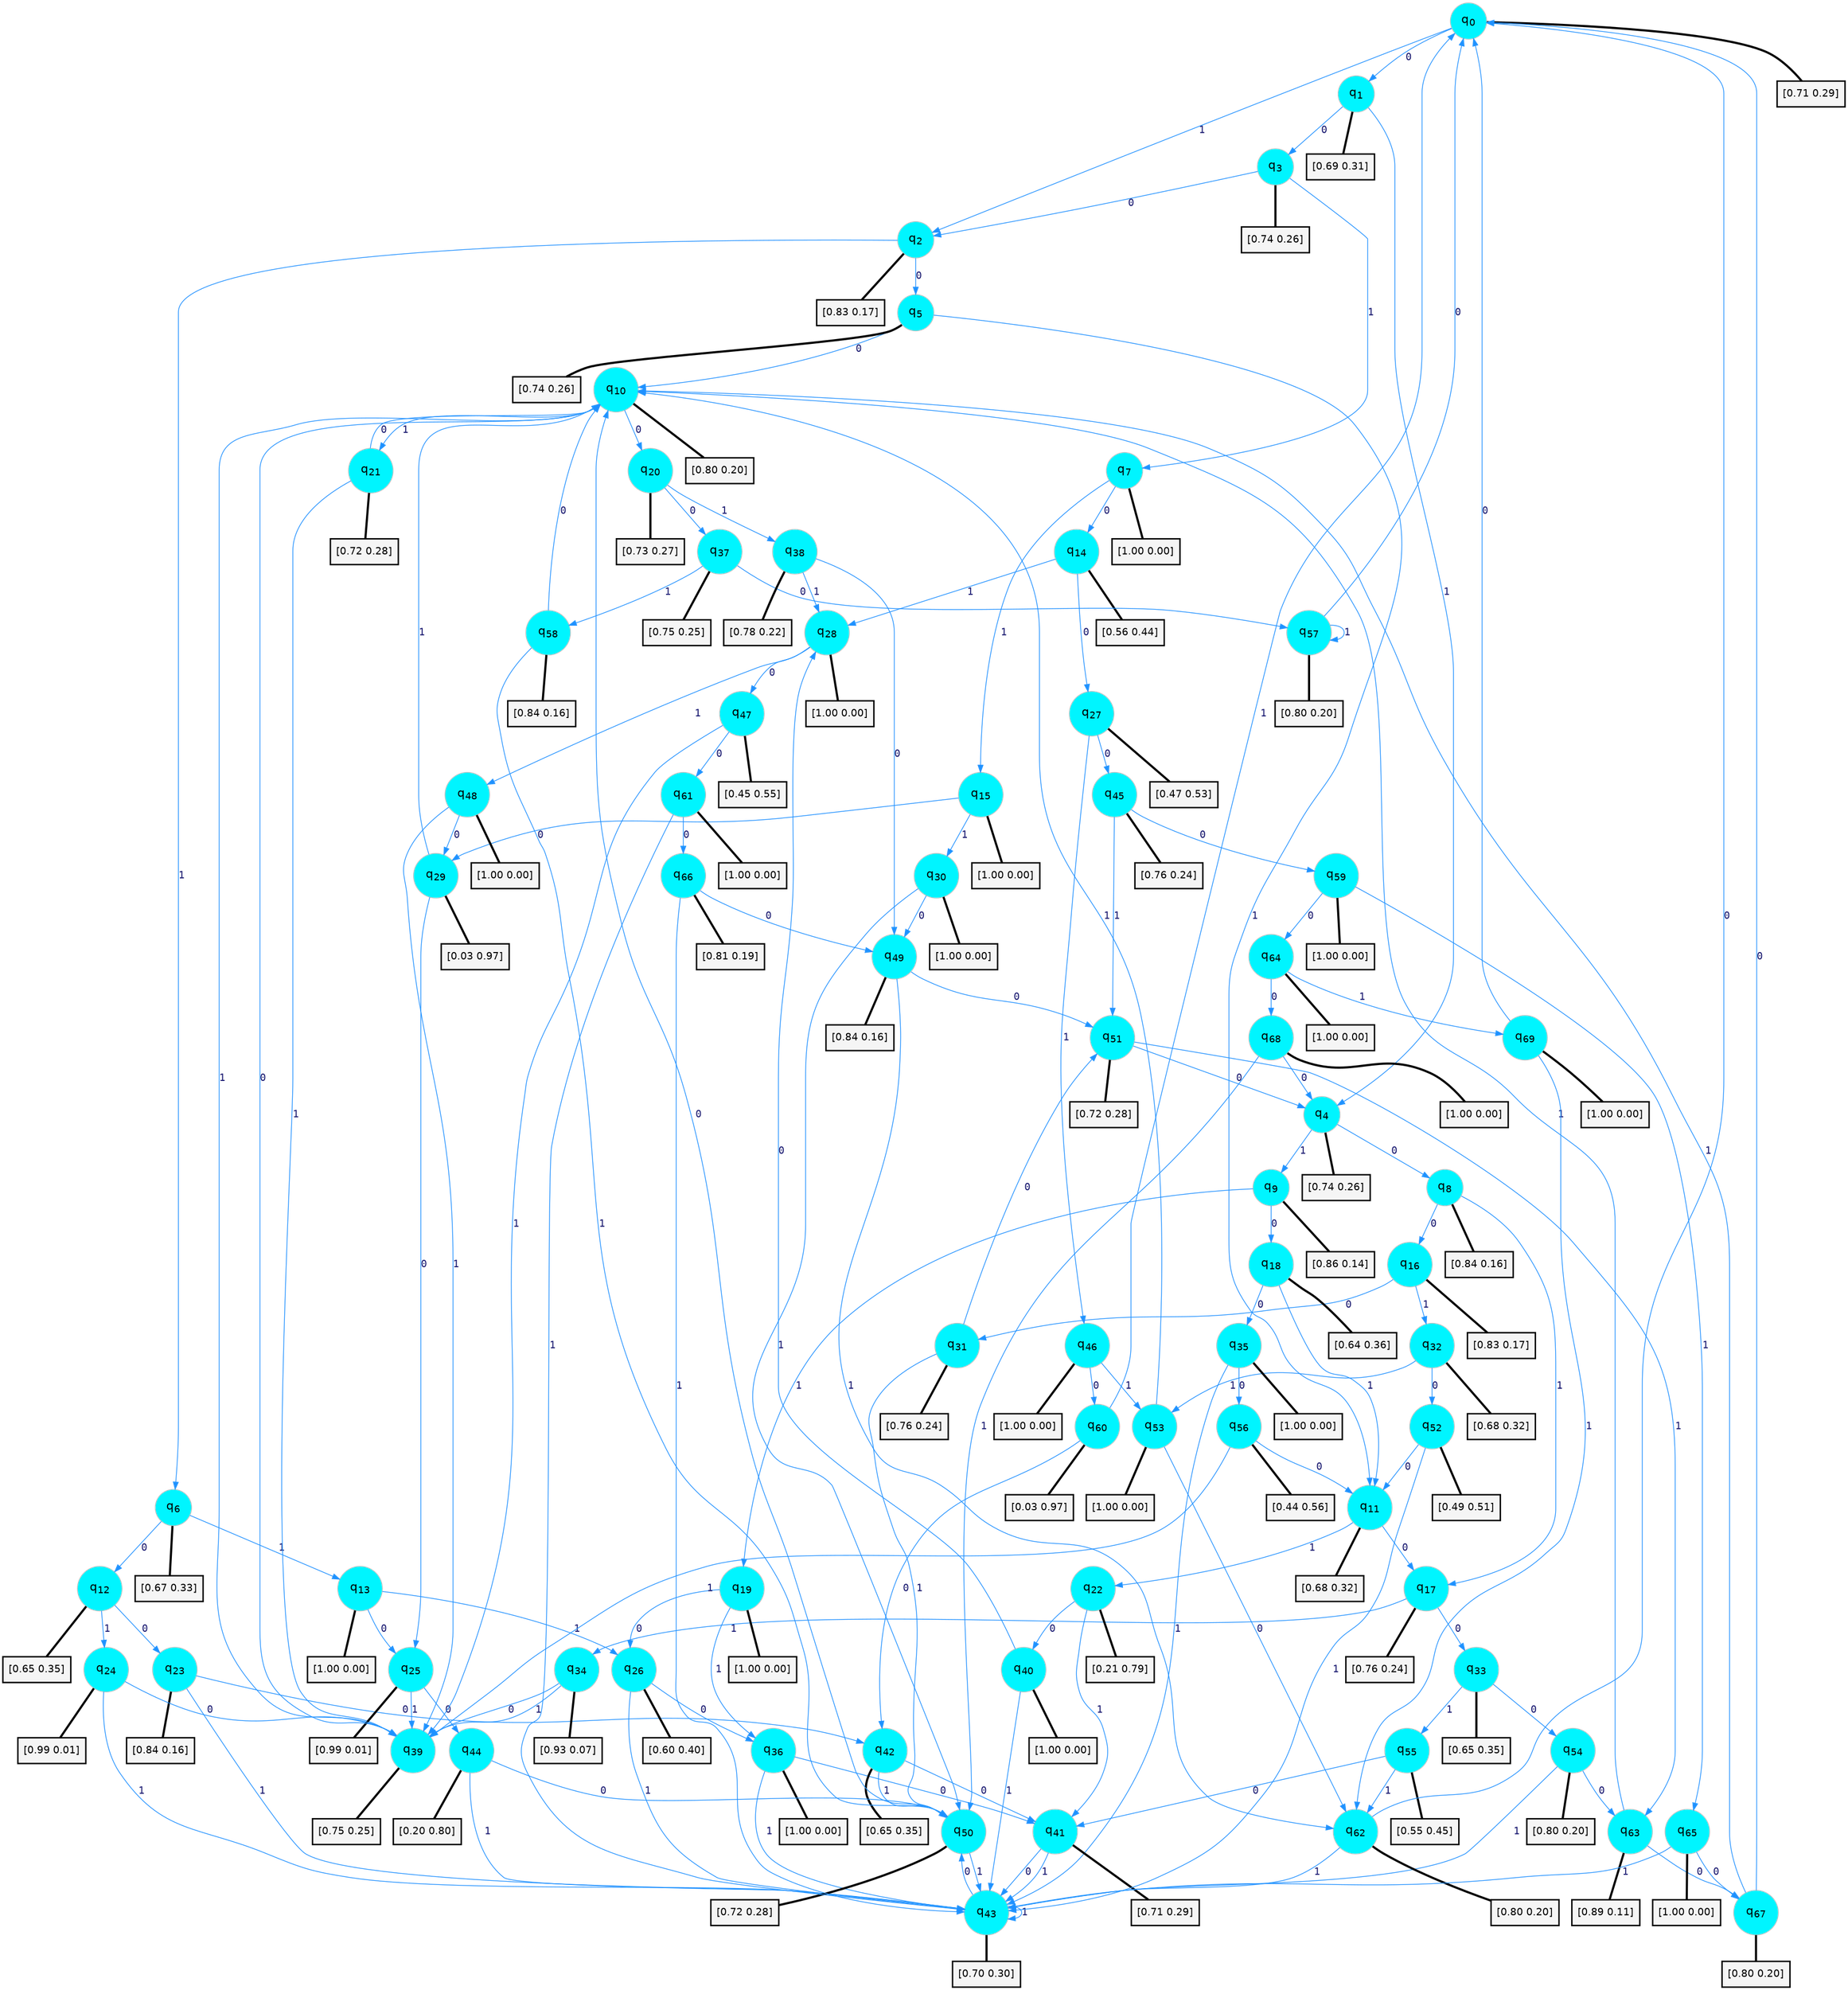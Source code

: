 digraph G {
graph [
bgcolor=transparent, dpi=300, rankdir=TD, size="40,25"];
node [
color=gray, fillcolor=turquoise1, fontcolor=black, fontname=Helvetica, fontsize=16, fontweight=bold, shape=circle, style=filled];
edge [
arrowsize=1, color=dodgerblue1, fontcolor=midnightblue, fontname=courier, fontweight=bold, penwidth=1, style=solid, weight=20];
0[label=<q<SUB>0</SUB>>];
1[label=<q<SUB>1</SUB>>];
2[label=<q<SUB>2</SUB>>];
3[label=<q<SUB>3</SUB>>];
4[label=<q<SUB>4</SUB>>];
5[label=<q<SUB>5</SUB>>];
6[label=<q<SUB>6</SUB>>];
7[label=<q<SUB>7</SUB>>];
8[label=<q<SUB>8</SUB>>];
9[label=<q<SUB>9</SUB>>];
10[label=<q<SUB>10</SUB>>];
11[label=<q<SUB>11</SUB>>];
12[label=<q<SUB>12</SUB>>];
13[label=<q<SUB>13</SUB>>];
14[label=<q<SUB>14</SUB>>];
15[label=<q<SUB>15</SUB>>];
16[label=<q<SUB>16</SUB>>];
17[label=<q<SUB>17</SUB>>];
18[label=<q<SUB>18</SUB>>];
19[label=<q<SUB>19</SUB>>];
20[label=<q<SUB>20</SUB>>];
21[label=<q<SUB>21</SUB>>];
22[label=<q<SUB>22</SUB>>];
23[label=<q<SUB>23</SUB>>];
24[label=<q<SUB>24</SUB>>];
25[label=<q<SUB>25</SUB>>];
26[label=<q<SUB>26</SUB>>];
27[label=<q<SUB>27</SUB>>];
28[label=<q<SUB>28</SUB>>];
29[label=<q<SUB>29</SUB>>];
30[label=<q<SUB>30</SUB>>];
31[label=<q<SUB>31</SUB>>];
32[label=<q<SUB>32</SUB>>];
33[label=<q<SUB>33</SUB>>];
34[label=<q<SUB>34</SUB>>];
35[label=<q<SUB>35</SUB>>];
36[label=<q<SUB>36</SUB>>];
37[label=<q<SUB>37</SUB>>];
38[label=<q<SUB>38</SUB>>];
39[label=<q<SUB>39</SUB>>];
40[label=<q<SUB>40</SUB>>];
41[label=<q<SUB>41</SUB>>];
42[label=<q<SUB>42</SUB>>];
43[label=<q<SUB>43</SUB>>];
44[label=<q<SUB>44</SUB>>];
45[label=<q<SUB>45</SUB>>];
46[label=<q<SUB>46</SUB>>];
47[label=<q<SUB>47</SUB>>];
48[label=<q<SUB>48</SUB>>];
49[label=<q<SUB>49</SUB>>];
50[label=<q<SUB>50</SUB>>];
51[label=<q<SUB>51</SUB>>];
52[label=<q<SUB>52</SUB>>];
53[label=<q<SUB>53</SUB>>];
54[label=<q<SUB>54</SUB>>];
55[label=<q<SUB>55</SUB>>];
56[label=<q<SUB>56</SUB>>];
57[label=<q<SUB>57</SUB>>];
58[label=<q<SUB>58</SUB>>];
59[label=<q<SUB>59</SUB>>];
60[label=<q<SUB>60</SUB>>];
61[label=<q<SUB>61</SUB>>];
62[label=<q<SUB>62</SUB>>];
63[label=<q<SUB>63</SUB>>];
64[label=<q<SUB>64</SUB>>];
65[label=<q<SUB>65</SUB>>];
66[label=<q<SUB>66</SUB>>];
67[label=<q<SUB>67</SUB>>];
68[label=<q<SUB>68</SUB>>];
69[label=<q<SUB>69</SUB>>];
70[label="[0.71 0.29]", shape=box,fontcolor=black, fontname=Helvetica, fontsize=14, penwidth=2, fillcolor=whitesmoke,color=black];
71[label="[0.69 0.31]", shape=box,fontcolor=black, fontname=Helvetica, fontsize=14, penwidth=2, fillcolor=whitesmoke,color=black];
72[label="[0.83 0.17]", shape=box,fontcolor=black, fontname=Helvetica, fontsize=14, penwidth=2, fillcolor=whitesmoke,color=black];
73[label="[0.74 0.26]", shape=box,fontcolor=black, fontname=Helvetica, fontsize=14, penwidth=2, fillcolor=whitesmoke,color=black];
74[label="[0.74 0.26]", shape=box,fontcolor=black, fontname=Helvetica, fontsize=14, penwidth=2, fillcolor=whitesmoke,color=black];
75[label="[0.74 0.26]", shape=box,fontcolor=black, fontname=Helvetica, fontsize=14, penwidth=2, fillcolor=whitesmoke,color=black];
76[label="[0.67 0.33]", shape=box,fontcolor=black, fontname=Helvetica, fontsize=14, penwidth=2, fillcolor=whitesmoke,color=black];
77[label="[1.00 0.00]", shape=box,fontcolor=black, fontname=Helvetica, fontsize=14, penwidth=2, fillcolor=whitesmoke,color=black];
78[label="[0.84 0.16]", shape=box,fontcolor=black, fontname=Helvetica, fontsize=14, penwidth=2, fillcolor=whitesmoke,color=black];
79[label="[0.86 0.14]", shape=box,fontcolor=black, fontname=Helvetica, fontsize=14, penwidth=2, fillcolor=whitesmoke,color=black];
80[label="[0.80 0.20]", shape=box,fontcolor=black, fontname=Helvetica, fontsize=14, penwidth=2, fillcolor=whitesmoke,color=black];
81[label="[0.68 0.32]", shape=box,fontcolor=black, fontname=Helvetica, fontsize=14, penwidth=2, fillcolor=whitesmoke,color=black];
82[label="[0.65 0.35]", shape=box,fontcolor=black, fontname=Helvetica, fontsize=14, penwidth=2, fillcolor=whitesmoke,color=black];
83[label="[1.00 0.00]", shape=box,fontcolor=black, fontname=Helvetica, fontsize=14, penwidth=2, fillcolor=whitesmoke,color=black];
84[label="[0.56 0.44]", shape=box,fontcolor=black, fontname=Helvetica, fontsize=14, penwidth=2, fillcolor=whitesmoke,color=black];
85[label="[1.00 0.00]", shape=box,fontcolor=black, fontname=Helvetica, fontsize=14, penwidth=2, fillcolor=whitesmoke,color=black];
86[label="[0.83 0.17]", shape=box,fontcolor=black, fontname=Helvetica, fontsize=14, penwidth=2, fillcolor=whitesmoke,color=black];
87[label="[0.76 0.24]", shape=box,fontcolor=black, fontname=Helvetica, fontsize=14, penwidth=2, fillcolor=whitesmoke,color=black];
88[label="[0.64 0.36]", shape=box,fontcolor=black, fontname=Helvetica, fontsize=14, penwidth=2, fillcolor=whitesmoke,color=black];
89[label="[1.00 0.00]", shape=box,fontcolor=black, fontname=Helvetica, fontsize=14, penwidth=2, fillcolor=whitesmoke,color=black];
90[label="[0.73 0.27]", shape=box,fontcolor=black, fontname=Helvetica, fontsize=14, penwidth=2, fillcolor=whitesmoke,color=black];
91[label="[0.72 0.28]", shape=box,fontcolor=black, fontname=Helvetica, fontsize=14, penwidth=2, fillcolor=whitesmoke,color=black];
92[label="[0.21 0.79]", shape=box,fontcolor=black, fontname=Helvetica, fontsize=14, penwidth=2, fillcolor=whitesmoke,color=black];
93[label="[0.84 0.16]", shape=box,fontcolor=black, fontname=Helvetica, fontsize=14, penwidth=2, fillcolor=whitesmoke,color=black];
94[label="[0.99 0.01]", shape=box,fontcolor=black, fontname=Helvetica, fontsize=14, penwidth=2, fillcolor=whitesmoke,color=black];
95[label="[0.99 0.01]", shape=box,fontcolor=black, fontname=Helvetica, fontsize=14, penwidth=2, fillcolor=whitesmoke,color=black];
96[label="[0.60 0.40]", shape=box,fontcolor=black, fontname=Helvetica, fontsize=14, penwidth=2, fillcolor=whitesmoke,color=black];
97[label="[0.47 0.53]", shape=box,fontcolor=black, fontname=Helvetica, fontsize=14, penwidth=2, fillcolor=whitesmoke,color=black];
98[label="[1.00 0.00]", shape=box,fontcolor=black, fontname=Helvetica, fontsize=14, penwidth=2, fillcolor=whitesmoke,color=black];
99[label="[0.03 0.97]", shape=box,fontcolor=black, fontname=Helvetica, fontsize=14, penwidth=2, fillcolor=whitesmoke,color=black];
100[label="[1.00 0.00]", shape=box,fontcolor=black, fontname=Helvetica, fontsize=14, penwidth=2, fillcolor=whitesmoke,color=black];
101[label="[0.76 0.24]", shape=box,fontcolor=black, fontname=Helvetica, fontsize=14, penwidth=2, fillcolor=whitesmoke,color=black];
102[label="[0.68 0.32]", shape=box,fontcolor=black, fontname=Helvetica, fontsize=14, penwidth=2, fillcolor=whitesmoke,color=black];
103[label="[0.65 0.35]", shape=box,fontcolor=black, fontname=Helvetica, fontsize=14, penwidth=2, fillcolor=whitesmoke,color=black];
104[label="[0.93 0.07]", shape=box,fontcolor=black, fontname=Helvetica, fontsize=14, penwidth=2, fillcolor=whitesmoke,color=black];
105[label="[1.00 0.00]", shape=box,fontcolor=black, fontname=Helvetica, fontsize=14, penwidth=2, fillcolor=whitesmoke,color=black];
106[label="[1.00 0.00]", shape=box,fontcolor=black, fontname=Helvetica, fontsize=14, penwidth=2, fillcolor=whitesmoke,color=black];
107[label="[0.75 0.25]", shape=box,fontcolor=black, fontname=Helvetica, fontsize=14, penwidth=2, fillcolor=whitesmoke,color=black];
108[label="[0.78 0.22]", shape=box,fontcolor=black, fontname=Helvetica, fontsize=14, penwidth=2, fillcolor=whitesmoke,color=black];
109[label="[0.75 0.25]", shape=box,fontcolor=black, fontname=Helvetica, fontsize=14, penwidth=2, fillcolor=whitesmoke,color=black];
110[label="[1.00 0.00]", shape=box,fontcolor=black, fontname=Helvetica, fontsize=14, penwidth=2, fillcolor=whitesmoke,color=black];
111[label="[0.71 0.29]", shape=box,fontcolor=black, fontname=Helvetica, fontsize=14, penwidth=2, fillcolor=whitesmoke,color=black];
112[label="[0.65 0.35]", shape=box,fontcolor=black, fontname=Helvetica, fontsize=14, penwidth=2, fillcolor=whitesmoke,color=black];
113[label="[0.70 0.30]", shape=box,fontcolor=black, fontname=Helvetica, fontsize=14, penwidth=2, fillcolor=whitesmoke,color=black];
114[label="[0.20 0.80]", shape=box,fontcolor=black, fontname=Helvetica, fontsize=14, penwidth=2, fillcolor=whitesmoke,color=black];
115[label="[0.76 0.24]", shape=box,fontcolor=black, fontname=Helvetica, fontsize=14, penwidth=2, fillcolor=whitesmoke,color=black];
116[label="[1.00 0.00]", shape=box,fontcolor=black, fontname=Helvetica, fontsize=14, penwidth=2, fillcolor=whitesmoke,color=black];
117[label="[0.45 0.55]", shape=box,fontcolor=black, fontname=Helvetica, fontsize=14, penwidth=2, fillcolor=whitesmoke,color=black];
118[label="[1.00 0.00]", shape=box,fontcolor=black, fontname=Helvetica, fontsize=14, penwidth=2, fillcolor=whitesmoke,color=black];
119[label="[0.84 0.16]", shape=box,fontcolor=black, fontname=Helvetica, fontsize=14, penwidth=2, fillcolor=whitesmoke,color=black];
120[label="[0.72 0.28]", shape=box,fontcolor=black, fontname=Helvetica, fontsize=14, penwidth=2, fillcolor=whitesmoke,color=black];
121[label="[0.72 0.28]", shape=box,fontcolor=black, fontname=Helvetica, fontsize=14, penwidth=2, fillcolor=whitesmoke,color=black];
122[label="[0.49 0.51]", shape=box,fontcolor=black, fontname=Helvetica, fontsize=14, penwidth=2, fillcolor=whitesmoke,color=black];
123[label="[1.00 0.00]", shape=box,fontcolor=black, fontname=Helvetica, fontsize=14, penwidth=2, fillcolor=whitesmoke,color=black];
124[label="[0.80 0.20]", shape=box,fontcolor=black, fontname=Helvetica, fontsize=14, penwidth=2, fillcolor=whitesmoke,color=black];
125[label="[0.55 0.45]", shape=box,fontcolor=black, fontname=Helvetica, fontsize=14, penwidth=2, fillcolor=whitesmoke,color=black];
126[label="[0.44 0.56]", shape=box,fontcolor=black, fontname=Helvetica, fontsize=14, penwidth=2, fillcolor=whitesmoke,color=black];
127[label="[0.80 0.20]", shape=box,fontcolor=black, fontname=Helvetica, fontsize=14, penwidth=2, fillcolor=whitesmoke,color=black];
128[label="[0.84 0.16]", shape=box,fontcolor=black, fontname=Helvetica, fontsize=14, penwidth=2, fillcolor=whitesmoke,color=black];
129[label="[1.00 0.00]", shape=box,fontcolor=black, fontname=Helvetica, fontsize=14, penwidth=2, fillcolor=whitesmoke,color=black];
130[label="[0.03 0.97]", shape=box,fontcolor=black, fontname=Helvetica, fontsize=14, penwidth=2, fillcolor=whitesmoke,color=black];
131[label="[1.00 0.00]", shape=box,fontcolor=black, fontname=Helvetica, fontsize=14, penwidth=2, fillcolor=whitesmoke,color=black];
132[label="[0.80 0.20]", shape=box,fontcolor=black, fontname=Helvetica, fontsize=14, penwidth=2, fillcolor=whitesmoke,color=black];
133[label="[0.89 0.11]", shape=box,fontcolor=black, fontname=Helvetica, fontsize=14, penwidth=2, fillcolor=whitesmoke,color=black];
134[label="[1.00 0.00]", shape=box,fontcolor=black, fontname=Helvetica, fontsize=14, penwidth=2, fillcolor=whitesmoke,color=black];
135[label="[1.00 0.00]", shape=box,fontcolor=black, fontname=Helvetica, fontsize=14, penwidth=2, fillcolor=whitesmoke,color=black];
136[label="[0.81 0.19]", shape=box,fontcolor=black, fontname=Helvetica, fontsize=14, penwidth=2, fillcolor=whitesmoke,color=black];
137[label="[0.80 0.20]", shape=box,fontcolor=black, fontname=Helvetica, fontsize=14, penwidth=2, fillcolor=whitesmoke,color=black];
138[label="[1.00 0.00]", shape=box,fontcolor=black, fontname=Helvetica, fontsize=14, penwidth=2, fillcolor=whitesmoke,color=black];
139[label="[1.00 0.00]", shape=box,fontcolor=black, fontname=Helvetica, fontsize=14, penwidth=2, fillcolor=whitesmoke,color=black];
0->1 [label=0];
0->2 [label=1];
0->70 [arrowhead=none, penwidth=3,color=black];
1->3 [label=0];
1->4 [label=1];
1->71 [arrowhead=none, penwidth=3,color=black];
2->5 [label=0];
2->6 [label=1];
2->72 [arrowhead=none, penwidth=3,color=black];
3->2 [label=0];
3->7 [label=1];
3->73 [arrowhead=none, penwidth=3,color=black];
4->8 [label=0];
4->9 [label=1];
4->74 [arrowhead=none, penwidth=3,color=black];
5->10 [label=0];
5->11 [label=1];
5->75 [arrowhead=none, penwidth=3,color=black];
6->12 [label=0];
6->13 [label=1];
6->76 [arrowhead=none, penwidth=3,color=black];
7->14 [label=0];
7->15 [label=1];
7->77 [arrowhead=none, penwidth=3,color=black];
8->16 [label=0];
8->17 [label=1];
8->78 [arrowhead=none, penwidth=3,color=black];
9->18 [label=0];
9->19 [label=1];
9->79 [arrowhead=none, penwidth=3,color=black];
10->20 [label=0];
10->21 [label=1];
10->80 [arrowhead=none, penwidth=3,color=black];
11->17 [label=0];
11->22 [label=1];
11->81 [arrowhead=none, penwidth=3,color=black];
12->23 [label=0];
12->24 [label=1];
12->82 [arrowhead=none, penwidth=3,color=black];
13->25 [label=0];
13->26 [label=1];
13->83 [arrowhead=none, penwidth=3,color=black];
14->27 [label=0];
14->28 [label=1];
14->84 [arrowhead=none, penwidth=3,color=black];
15->29 [label=0];
15->30 [label=1];
15->85 [arrowhead=none, penwidth=3,color=black];
16->31 [label=0];
16->32 [label=1];
16->86 [arrowhead=none, penwidth=3,color=black];
17->33 [label=0];
17->34 [label=1];
17->87 [arrowhead=none, penwidth=3,color=black];
18->35 [label=0];
18->11 [label=1];
18->88 [arrowhead=none, penwidth=3,color=black];
19->26 [label=0];
19->36 [label=1];
19->89 [arrowhead=none, penwidth=3,color=black];
20->37 [label=0];
20->38 [label=1];
20->90 [arrowhead=none, penwidth=3,color=black];
21->10 [label=0];
21->39 [label=1];
21->91 [arrowhead=none, penwidth=3,color=black];
22->40 [label=0];
22->41 [label=1];
22->92 [arrowhead=none, penwidth=3,color=black];
23->42 [label=0];
23->43 [label=1];
23->93 [arrowhead=none, penwidth=3,color=black];
24->39 [label=0];
24->43 [label=1];
24->94 [arrowhead=none, penwidth=3,color=black];
25->44 [label=0];
25->39 [label=1];
25->95 [arrowhead=none, penwidth=3,color=black];
26->36 [label=0];
26->43 [label=1];
26->96 [arrowhead=none, penwidth=3,color=black];
27->45 [label=0];
27->46 [label=1];
27->97 [arrowhead=none, penwidth=3,color=black];
28->47 [label=0];
28->48 [label=1];
28->98 [arrowhead=none, penwidth=3,color=black];
29->25 [label=0];
29->10 [label=1];
29->99 [arrowhead=none, penwidth=3,color=black];
30->49 [label=0];
30->50 [label=1];
30->100 [arrowhead=none, penwidth=3,color=black];
31->51 [label=0];
31->50 [label=1];
31->101 [arrowhead=none, penwidth=3,color=black];
32->52 [label=0];
32->53 [label=1];
32->102 [arrowhead=none, penwidth=3,color=black];
33->54 [label=0];
33->55 [label=1];
33->103 [arrowhead=none, penwidth=3,color=black];
34->39 [label=0];
34->39 [label=1];
34->104 [arrowhead=none, penwidth=3,color=black];
35->56 [label=0];
35->43 [label=1];
35->105 [arrowhead=none, penwidth=3,color=black];
36->41 [label=0];
36->43 [label=1];
36->106 [arrowhead=none, penwidth=3,color=black];
37->57 [label=0];
37->58 [label=1];
37->107 [arrowhead=none, penwidth=3,color=black];
38->49 [label=0];
38->28 [label=1];
38->108 [arrowhead=none, penwidth=3,color=black];
39->10 [label=0];
39->10 [label=1];
39->109 [arrowhead=none, penwidth=3,color=black];
40->28 [label=0];
40->43 [label=1];
40->110 [arrowhead=none, penwidth=3,color=black];
41->43 [label=0];
41->43 [label=1];
41->111 [arrowhead=none, penwidth=3,color=black];
42->41 [label=0];
42->50 [label=1];
42->112 [arrowhead=none, penwidth=3,color=black];
43->50 [label=0];
43->43 [label=1];
43->113 [arrowhead=none, penwidth=3,color=black];
44->50 [label=0];
44->43 [label=1];
44->114 [arrowhead=none, penwidth=3,color=black];
45->59 [label=0];
45->51 [label=1];
45->115 [arrowhead=none, penwidth=3,color=black];
46->60 [label=0];
46->53 [label=1];
46->116 [arrowhead=none, penwidth=3,color=black];
47->61 [label=0];
47->39 [label=1];
47->117 [arrowhead=none, penwidth=3,color=black];
48->29 [label=0];
48->39 [label=1];
48->118 [arrowhead=none, penwidth=3,color=black];
49->51 [label=0];
49->62 [label=1];
49->119 [arrowhead=none, penwidth=3,color=black];
50->10 [label=0];
50->43 [label=1];
50->120 [arrowhead=none, penwidth=3,color=black];
51->4 [label=0];
51->63 [label=1];
51->121 [arrowhead=none, penwidth=3,color=black];
52->11 [label=0];
52->43 [label=1];
52->122 [arrowhead=none, penwidth=3,color=black];
53->62 [label=0];
53->10 [label=1];
53->123 [arrowhead=none, penwidth=3,color=black];
54->63 [label=0];
54->43 [label=1];
54->124 [arrowhead=none, penwidth=3,color=black];
55->41 [label=0];
55->62 [label=1];
55->125 [arrowhead=none, penwidth=3,color=black];
56->11 [label=0];
56->39 [label=1];
56->126 [arrowhead=none, penwidth=3,color=black];
57->0 [label=0];
57->57 [label=1];
57->127 [arrowhead=none, penwidth=3,color=black];
58->10 [label=0];
58->50 [label=1];
58->128 [arrowhead=none, penwidth=3,color=black];
59->64 [label=0];
59->65 [label=1];
59->129 [arrowhead=none, penwidth=3,color=black];
60->42 [label=0];
60->0 [label=1];
60->130 [arrowhead=none, penwidth=3,color=black];
61->66 [label=0];
61->43 [label=1];
61->131 [arrowhead=none, penwidth=3,color=black];
62->0 [label=0];
62->43 [label=1];
62->132 [arrowhead=none, penwidth=3,color=black];
63->67 [label=0];
63->10 [label=1];
63->133 [arrowhead=none, penwidth=3,color=black];
64->68 [label=0];
64->69 [label=1];
64->134 [arrowhead=none, penwidth=3,color=black];
65->67 [label=0];
65->43 [label=1];
65->135 [arrowhead=none, penwidth=3,color=black];
66->49 [label=0];
66->43 [label=1];
66->136 [arrowhead=none, penwidth=3,color=black];
67->0 [label=0];
67->10 [label=1];
67->137 [arrowhead=none, penwidth=3,color=black];
68->4 [label=0];
68->50 [label=1];
68->138 [arrowhead=none, penwidth=3,color=black];
69->0 [label=0];
69->62 [label=1];
69->139 [arrowhead=none, penwidth=3,color=black];
}
